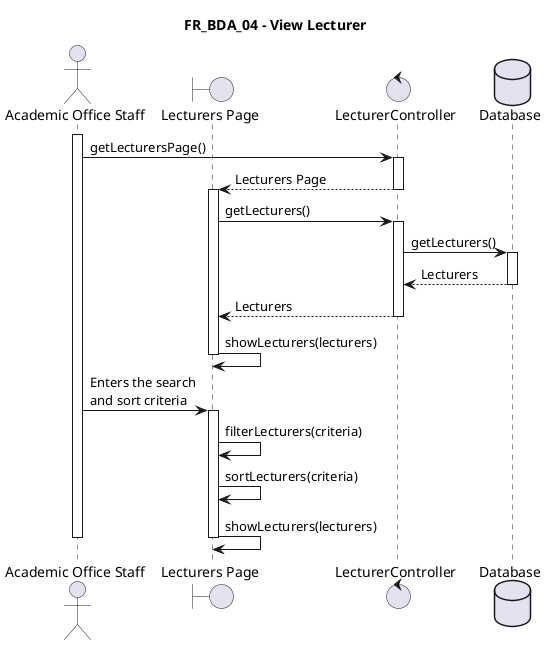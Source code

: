 @startuml FR_BDA_04
title FR_BDA_04 - View Lecturer
skinparam maxMessageSize 125

actor "Academic Office Staff" as eu
boundary "Lecturers Page" as fe
control "LecturerController" as ct
database "Database" as db

activate eu

eu -> ct ++ : getLecturersPage()
ct --> fe -- : Lecturers Page

activate fe
fe -> ct ++ : getLecturers()
ct -> db ++ : getLecturers()
db --> ct -- : Lecturers
ct --> fe -- : Lecturers
fe -> fe -- : showLecturers(lecturers)

eu -> fe ++ : Enters the search and sort criteria
fe -> fe : filterLecturers(criteria)
fe -> fe : sortLecturers(criteria)
fe -> fe -- : showLecturers(lecturers)

deactivate eu

@enduml